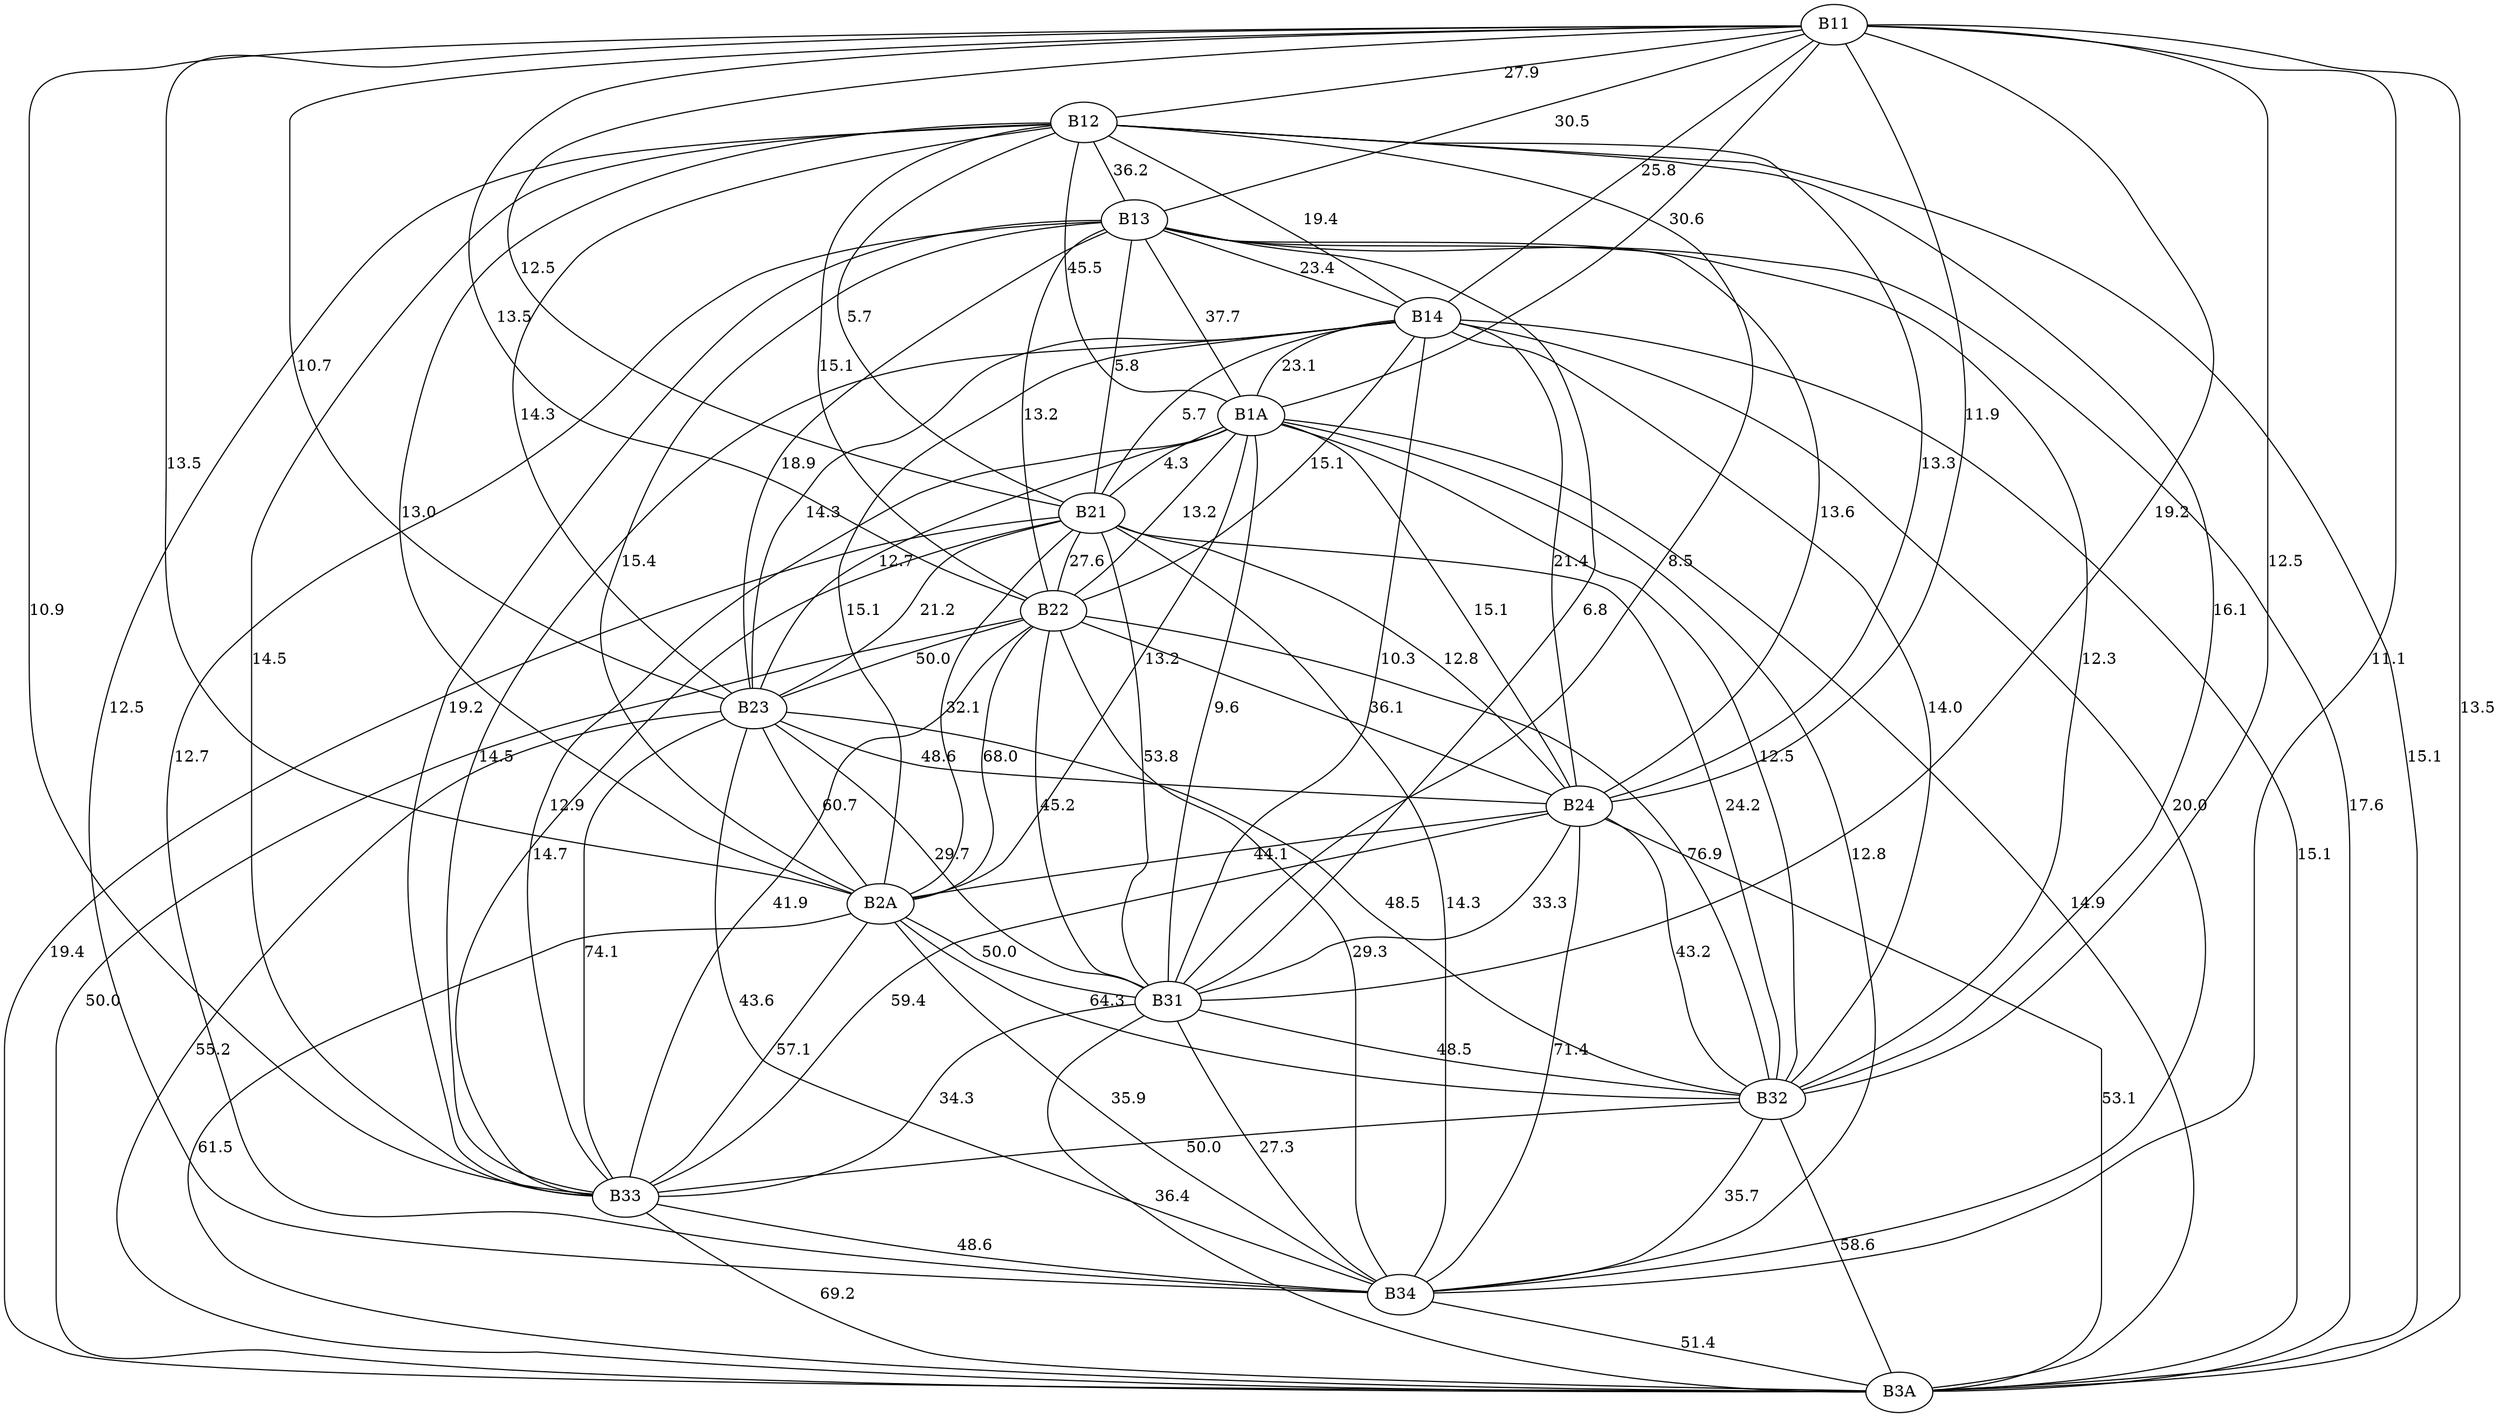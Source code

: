 strict graph  {
B11;
B12;
B13;
B14;
B1A;
B21;
B22;
B23;
B24;
B2A;
B31;
B32;
B33;
B34;
B3A;
B11 -- B12  [label="27.9"];
B11 -- B13  [label="30.5"];
B11 -- B14  [label="25.8"];
B11 -- B1A  [label="30.6"];
B11 -- B21  [label="12.5"];
B11 -- B22  [label="13.5"];
B11 -- B23  [label="10.7"];
B11 -- B24  [label="11.9"];
B11 -- B2A  [label="13.5"];
B11 -- B31  [label="19.2"];
B11 -- B32  [label="12.5"];
B11 -- B33  [label="10.9"];
B11 -- B34  [label="11.1"];
B11 -- B3A  [label="13.5"];
B12 -- B13  [label="36.2"];
B12 -- B14  [label="19.4"];
B12 -- B1A  [label="45.5"];
B12 -- B21  [label="5.7"];
B12 -- B22  [label="15.1"];
B12 -- B23  [label="14.3"];
B12 -- B24  [label="13.3"];
B12 -- B2A  [label="13.0"];
B12 -- B31  [label="8.5"];
B12 -- B32  [label="16.1"];
B12 -- B33  [label="14.5"];
B12 -- B34  [label="12.5"];
B12 -- B3A  [label="15.1"];
B13 -- B14  [label="23.4"];
B13 -- B1A  [label="37.7"];
B13 -- B21  [label="5.8"];
B13 -- B22  [label="13.2"];
B13 -- B23  [label="18.9"];
B13 -- B24  [label="13.6"];
B13 -- B2A  [label="15.4"];
B13 -- B31  [label="6.8"];
B13 -- B32  [label="12.3"];
B13 -- B33  [label="19.2"];
B13 -- B34  [label="12.7"];
B13 -- B3A  [label="17.6"];
B14 -- B1A  [label="23.1"];
B14 -- B21  [label="5.7"];
B14 -- B22  [label="15.1"];
B14 -- B23  [label="14.3"];
B14 -- B24  [label="21.4"];
B14 -- B2A  [label="15.1"];
B14 -- B31  [label="10.3"];
B14 -- B32  [label="14.0"];
B14 -- B33  [label="14.5"];
B14 -- B34  [label="20.0"];
B14 -- B3A  [label="15.1"];
B1A -- B21  [label="4.3"];
B1A -- B22  [label="13.2"];
B1A -- B23  [label="12.7"];
B1A -- B24  [label="15.1"];
B1A -- B2A  [label="13.2"];
B1A -- B31  [label="9.6"];
B1A -- B32  [label="12.5"];
B1A -- B33  [label="12.9"];
B1A -- B34  [label="12.8"];
B1A -- B3A  [label="14.9"];
B21 -- B22  [label="27.6"];
B21 -- B23  [label="21.2"];
B21 -- B24  [label="12.8"];
B21 -- B2A  [label="32.1"];
B21 -- B31  [label="53.8"];
B21 -- B32  [label="24.2"];
B21 -- B33  [label="14.7"];
B21 -- B34  [label="14.3"];
B21 -- B3A  [label="19.4"];
B22 -- B23  [label="50.0"];
B22 -- B24  [label="36.1"];
B22 -- B2A  [label="68.0"];
B22 -- B31  [label="45.2"];
B22 -- B32  [label="76.9"];
B22 -- B33  [label="41.9"];
B22 -- B34  [label="29.3"];
B22 -- B3A  [label="50.0"];
B23 -- B24  [label="48.6"];
B23 -- B2A  [label="60.7"];
B23 -- B31  [label="29.7"];
B23 -- B32  [label="48.5"];
B23 -- B33  [label="74.1"];
B23 -- B34  [label="43.6"];
B23 -- B3A  [label="55.2"];
B24 -- B2A  [label="44.1"];
B24 -- B31  [label="33.3"];
B24 -- B32  [label="43.2"];
B24 -- B33  [label="59.4"];
B24 -- B34  [label="71.4"];
B24 -- B3A  [label="53.1"];
B2A -- B31  [label="50.0"];
B2A -- B32  [label="64.3"];
B2A -- B33  [label="57.1"];
B2A -- B34  [label="35.9"];
B2A -- B3A  [label="61.5"];
B31 -- B32  [label="48.5"];
B31 -- B33  [label="34.3"];
B31 -- B34  [label="27.3"];
B31 -- B3A  [label="36.4"];
B32 -- B33  [label="50.0"];
B32 -- B34  [label="35.7"];
B32 -- B3A  [label="58.6"];
B33 -- B34  [label="48.6"];
B33 -- B3A  [label="69.2"];
B34 -- B3A  [label="51.4"];
}
